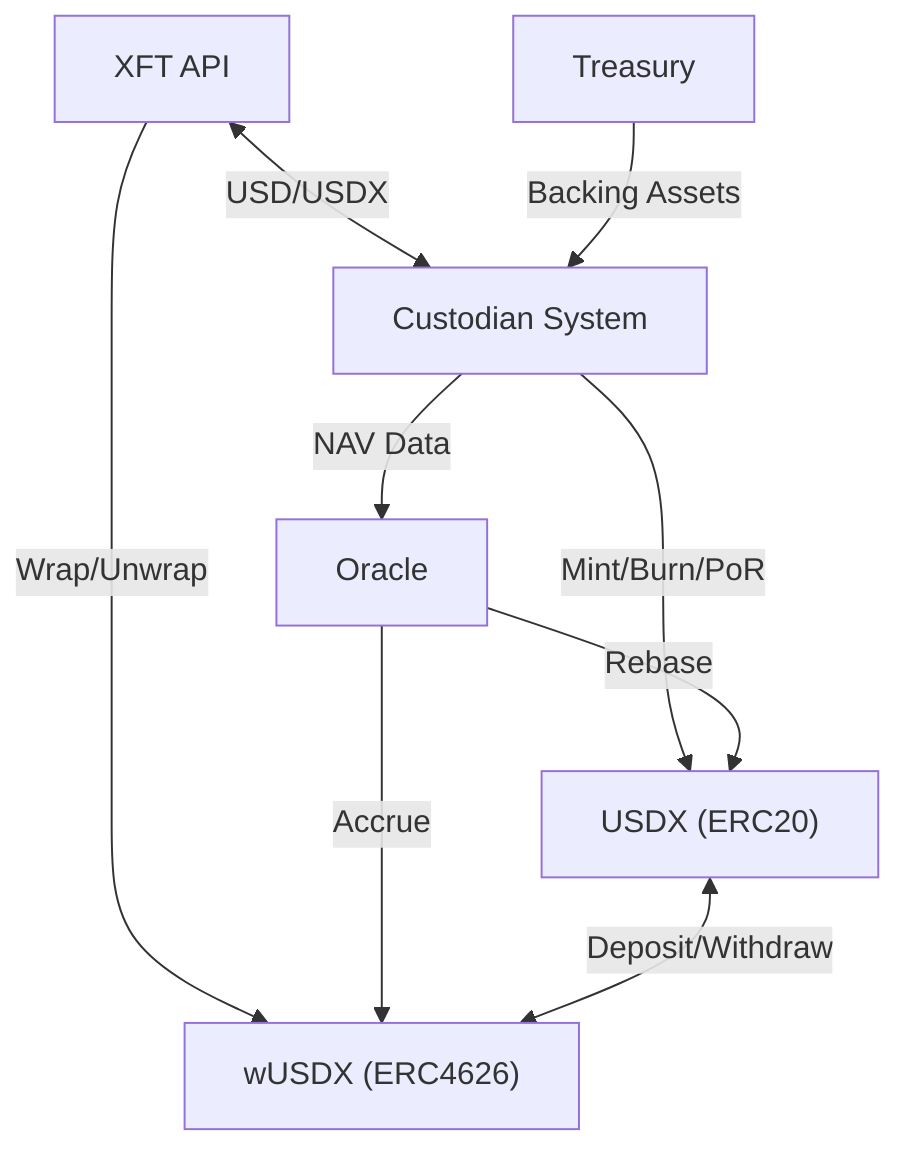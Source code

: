 graph TD
    XFT_API[XFT API]
    USDX["USDX (ERC20)"]
    wUSDX["wUSDX (ERC4626)"]
    Custodian[Custodian System]
    Oracle[Oracle]
    Treasury[Treasury]

    XFT_API <-->|"USD/USDX"| Custodian
    XFT_API -->|"Wrap/Unwrap"| wUSDX
    Treasury -->|"Backing Assets"| Custodian
    Custodian -->|"Mint/Burn/PoR"| USDX
    Custodian -->|"NAV Data"| Oracle
    Oracle -->|"Rebase"| USDX
    Oracle -->|"Accrue"| wUSDX
    USDX <-->|"Deposit/Withdraw"| wUSDX